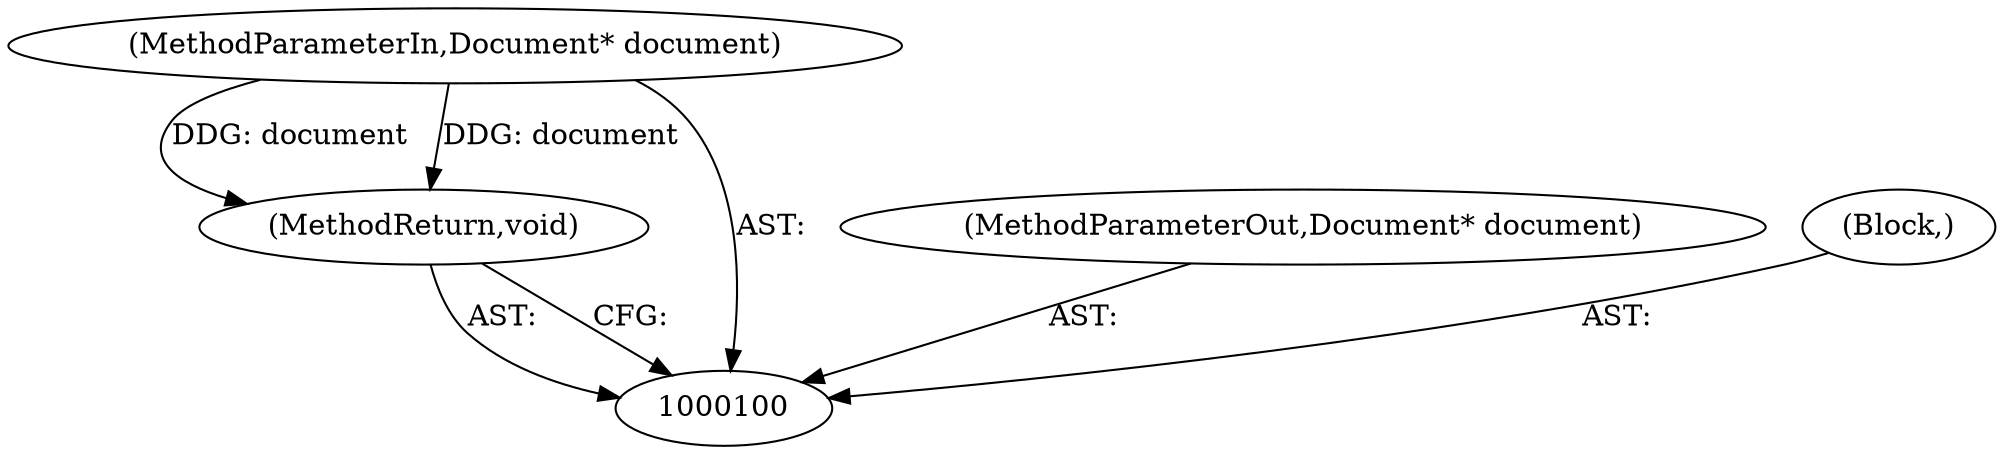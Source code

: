 digraph "0_Chrome_0ab2412a104d2f235d7b9fe19d30ef605a410832_2" {
"1000103" [label="(MethodReturn,void)"];
"1000101" [label="(MethodParameterIn,Document* document)"];
"1000107" [label="(MethodParameterOut,Document* document)"];
"1000102" [label="(Block,)"];
"1000103" -> "1000100"  [label="AST: "];
"1000103" -> "1000100"  [label="CFG: "];
"1000101" -> "1000103"  [label="DDG: document"];
"1000101" -> "1000100"  [label="AST: "];
"1000101" -> "1000103"  [label="DDG: document"];
"1000107" -> "1000100"  [label="AST: "];
"1000102" -> "1000100"  [label="AST: "];
}
